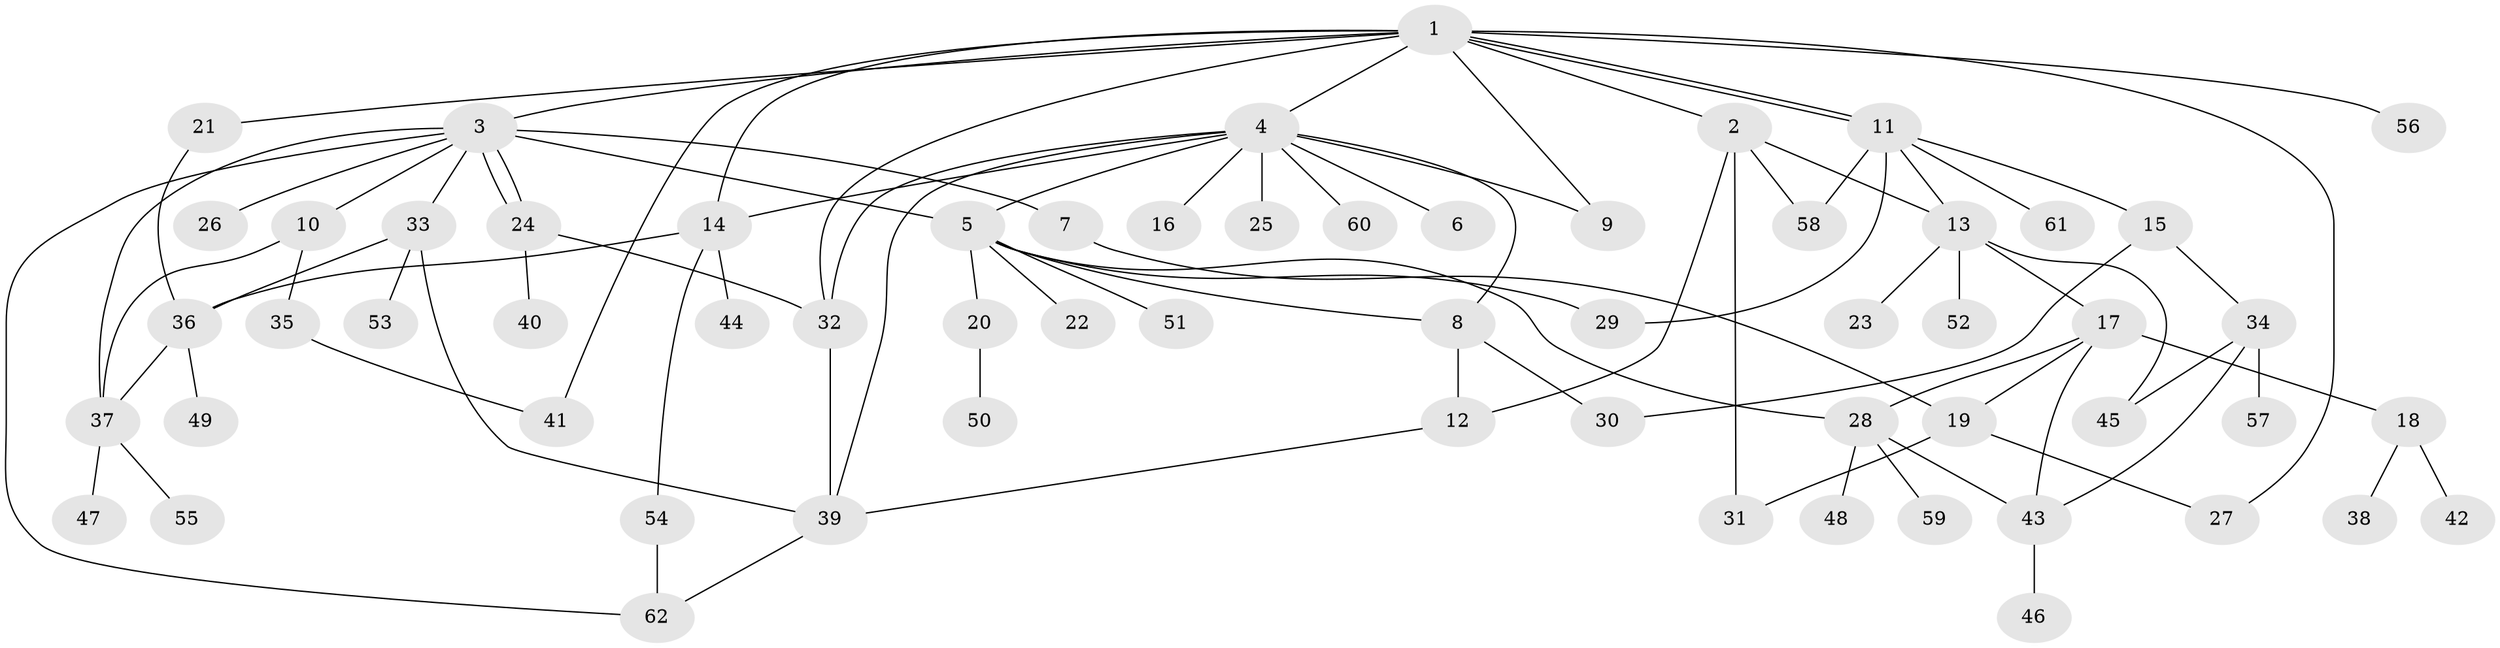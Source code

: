 // coarse degree distribution, {13: 0.022222222222222223, 4: 0.1111111111111111, 11: 0.044444444444444446, 10: 0.022222222222222223, 1: 0.4, 2: 0.17777777777777778, 3: 0.13333333333333333, 6: 0.044444444444444446, 5: 0.022222222222222223, 8: 0.022222222222222223}
// Generated by graph-tools (version 1.1) at 2025/23/03/03/25 07:23:49]
// undirected, 62 vertices, 91 edges
graph export_dot {
graph [start="1"]
  node [color=gray90,style=filled];
  1;
  2;
  3;
  4;
  5;
  6;
  7;
  8;
  9;
  10;
  11;
  12;
  13;
  14;
  15;
  16;
  17;
  18;
  19;
  20;
  21;
  22;
  23;
  24;
  25;
  26;
  27;
  28;
  29;
  30;
  31;
  32;
  33;
  34;
  35;
  36;
  37;
  38;
  39;
  40;
  41;
  42;
  43;
  44;
  45;
  46;
  47;
  48;
  49;
  50;
  51;
  52;
  53;
  54;
  55;
  56;
  57;
  58;
  59;
  60;
  61;
  62;
  1 -- 2;
  1 -- 3;
  1 -- 4;
  1 -- 9;
  1 -- 11;
  1 -- 11;
  1 -- 14;
  1 -- 21;
  1 -- 27;
  1 -- 32;
  1 -- 41;
  1 -- 56;
  2 -- 12;
  2 -- 13;
  2 -- 31;
  2 -- 58;
  3 -- 5;
  3 -- 7;
  3 -- 10;
  3 -- 24;
  3 -- 24;
  3 -- 26;
  3 -- 33;
  3 -- 37;
  3 -- 62;
  4 -- 5;
  4 -- 6;
  4 -- 8;
  4 -- 9;
  4 -- 14;
  4 -- 16;
  4 -- 25;
  4 -- 32;
  4 -- 39;
  4 -- 60;
  5 -- 8;
  5 -- 20;
  5 -- 22;
  5 -- 28;
  5 -- 29;
  5 -- 51;
  7 -- 19;
  8 -- 12;
  8 -- 30;
  10 -- 35;
  10 -- 37;
  11 -- 13;
  11 -- 15;
  11 -- 29;
  11 -- 58;
  11 -- 61;
  12 -- 39;
  13 -- 17;
  13 -- 23;
  13 -- 45;
  13 -- 52;
  14 -- 36;
  14 -- 44;
  14 -- 54;
  15 -- 30;
  15 -- 34;
  17 -- 18;
  17 -- 19;
  17 -- 28;
  17 -- 43;
  18 -- 38;
  18 -- 42;
  19 -- 27;
  19 -- 31;
  20 -- 50;
  21 -- 36;
  24 -- 32;
  24 -- 40;
  28 -- 43;
  28 -- 48;
  28 -- 59;
  32 -- 39;
  33 -- 36;
  33 -- 39;
  33 -- 53;
  34 -- 43;
  34 -- 45;
  34 -- 57;
  35 -- 41;
  36 -- 37;
  36 -- 49;
  37 -- 47;
  37 -- 55;
  39 -- 62;
  43 -- 46;
  54 -- 62;
}
